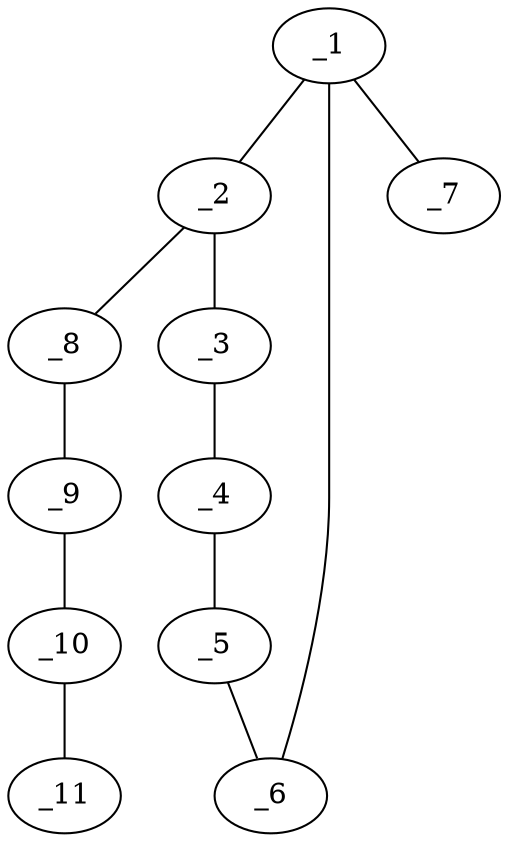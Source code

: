 graph molid649429 {
	_1	 [charge=0,
		chem=1,
		symbol="C  ",
		x="2.866",
		y="-1"];
	_2	 [charge=0,
		chem=1,
		symbol="C  ",
		x="3.7321",
		y="-0.5"];
	_1 -- _2	 [valence=1];
	_6	 [charge=0,
		chem=4,
		symbol="N  ",
		x="2.866",
		y="-2"];
	_1 -- _6	 [valence=1];
	_7	 [charge=0,
		chem=5,
		symbol="S  ",
		x=2,
		y="-0.5"];
	_1 -- _7	 [valence=2];
	_3	 [charge=0,
		chem=1,
		symbol="C  ",
		x="4.5981",
		y="-1"];
	_2 -- _3	 [valence=1];
	_8	 [charge=0,
		chem=1,
		symbol="C  ",
		x="3.7321",
		y="0.5"];
	_2 -- _8	 [valence=1];
	_4	 [charge=0,
		chem=1,
		symbol="C  ",
		x="4.5981",
		y="-2"];
	_3 -- _4	 [valence=1];
	_5	 [charge=0,
		chem=1,
		symbol="C  ",
		x="3.732",
		y="-2.5"];
	_4 -- _5	 [valence=1];
	_5 -- _6	 [valence=1];
	_9	 [charge=0,
		chem=1,
		symbol="C  ",
		x="4.5981",
		y=1];
	_8 -- _9	 [valence=1];
	_10	 [charge=0,
		chem=1,
		symbol="C  ",
		x="4.5981",
		y=2];
	_9 -- _10	 [valence=1];
	_11	 [charge=0,
		chem=1,
		symbol="C  ",
		x="5.4641",
		y="2.5"];
	_10 -- _11	 [valence=2];
}
